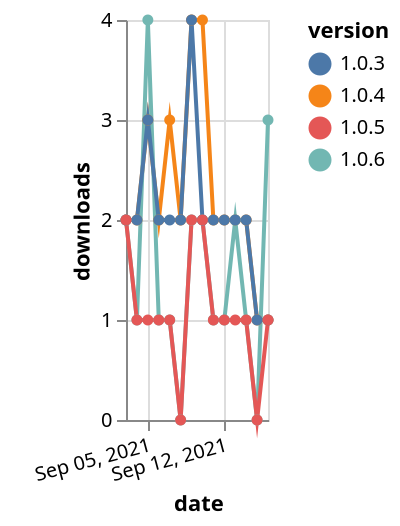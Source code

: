 {"$schema": "https://vega.github.io/schema/vega-lite/v5.json", "description": "A simple bar chart with embedded data.", "data": {"values": [{"date": "2021-09-03", "total": 2479, "delta": 2, "version": "1.0.4"}, {"date": "2021-09-04", "total": 2481, "delta": 2, "version": "1.0.4"}, {"date": "2021-09-05", "total": 2484, "delta": 3, "version": "1.0.4"}, {"date": "2021-09-06", "total": 2486, "delta": 2, "version": "1.0.4"}, {"date": "2021-09-07", "total": 2489, "delta": 3, "version": "1.0.4"}, {"date": "2021-09-08", "total": 2491, "delta": 2, "version": "1.0.4"}, {"date": "2021-09-09", "total": 2495, "delta": 4, "version": "1.0.4"}, {"date": "2021-09-10", "total": 2499, "delta": 4, "version": "1.0.4"}, {"date": "2021-09-11", "total": 2501, "delta": 2, "version": "1.0.4"}, {"date": "2021-09-12", "total": 2503, "delta": 2, "version": "1.0.4"}, {"date": "2021-09-13", "total": 2505, "delta": 2, "version": "1.0.4"}, {"date": "2021-09-14", "total": 2507, "delta": 2, "version": "1.0.4"}, {"date": "2021-09-15", "total": 2508, "delta": 1, "version": "1.0.4"}, {"date": "2021-09-16", "total": 2509, "delta": 1, "version": "1.0.4"}, {"date": "2021-09-03", "total": 93, "delta": 2, "version": "1.0.6"}, {"date": "2021-09-04", "total": 94, "delta": 1, "version": "1.0.6"}, {"date": "2021-09-05", "total": 98, "delta": 4, "version": "1.0.6"}, {"date": "2021-09-06", "total": 99, "delta": 1, "version": "1.0.6"}, {"date": "2021-09-07", "total": 100, "delta": 1, "version": "1.0.6"}, {"date": "2021-09-08", "total": 100, "delta": 0, "version": "1.0.6"}, {"date": "2021-09-09", "total": 102, "delta": 2, "version": "1.0.6"}, {"date": "2021-09-10", "total": 104, "delta": 2, "version": "1.0.6"}, {"date": "2021-09-11", "total": 105, "delta": 1, "version": "1.0.6"}, {"date": "2021-09-12", "total": 106, "delta": 1, "version": "1.0.6"}, {"date": "2021-09-13", "total": 108, "delta": 2, "version": "1.0.6"}, {"date": "2021-09-14", "total": 109, "delta": 1, "version": "1.0.6"}, {"date": "2021-09-15", "total": 109, "delta": 0, "version": "1.0.6"}, {"date": "2021-09-16", "total": 112, "delta": 3, "version": "1.0.6"}, {"date": "2021-09-03", "total": 2107, "delta": 2, "version": "1.0.3"}, {"date": "2021-09-04", "total": 2109, "delta": 2, "version": "1.0.3"}, {"date": "2021-09-05", "total": 2112, "delta": 3, "version": "1.0.3"}, {"date": "2021-09-06", "total": 2114, "delta": 2, "version": "1.0.3"}, {"date": "2021-09-07", "total": 2116, "delta": 2, "version": "1.0.3"}, {"date": "2021-09-08", "total": 2118, "delta": 2, "version": "1.0.3"}, {"date": "2021-09-09", "total": 2122, "delta": 4, "version": "1.0.3"}, {"date": "2021-09-10", "total": 2124, "delta": 2, "version": "1.0.3"}, {"date": "2021-09-11", "total": 2126, "delta": 2, "version": "1.0.3"}, {"date": "2021-09-12", "total": 2128, "delta": 2, "version": "1.0.3"}, {"date": "2021-09-13", "total": 2130, "delta": 2, "version": "1.0.3"}, {"date": "2021-09-14", "total": 2132, "delta": 2, "version": "1.0.3"}, {"date": "2021-09-15", "total": 2133, "delta": 1, "version": "1.0.3"}, {"date": "2021-09-16", "total": 2134, "delta": 1, "version": "1.0.3"}, {"date": "2021-09-03", "total": 122, "delta": 2, "version": "1.0.5"}, {"date": "2021-09-04", "total": 123, "delta": 1, "version": "1.0.5"}, {"date": "2021-09-05", "total": 124, "delta": 1, "version": "1.0.5"}, {"date": "2021-09-06", "total": 125, "delta": 1, "version": "1.0.5"}, {"date": "2021-09-07", "total": 126, "delta": 1, "version": "1.0.5"}, {"date": "2021-09-08", "total": 126, "delta": 0, "version": "1.0.5"}, {"date": "2021-09-09", "total": 128, "delta": 2, "version": "1.0.5"}, {"date": "2021-09-10", "total": 130, "delta": 2, "version": "1.0.5"}, {"date": "2021-09-11", "total": 131, "delta": 1, "version": "1.0.5"}, {"date": "2021-09-12", "total": 132, "delta": 1, "version": "1.0.5"}, {"date": "2021-09-13", "total": 133, "delta": 1, "version": "1.0.5"}, {"date": "2021-09-14", "total": 134, "delta": 1, "version": "1.0.5"}, {"date": "2021-09-15", "total": 134, "delta": 0, "version": "1.0.5"}, {"date": "2021-09-16", "total": 135, "delta": 1, "version": "1.0.5"}]}, "width": "container", "mark": {"type": "line", "point": {"filled": true}}, "encoding": {"x": {"field": "date", "type": "temporal", "timeUnit": "yearmonthdate", "title": "date", "axis": {"labelAngle": -15}}, "y": {"field": "delta", "type": "quantitative", "title": "downloads"}, "color": {"field": "version", "type": "nominal"}, "tooltip": {"field": "delta"}}}